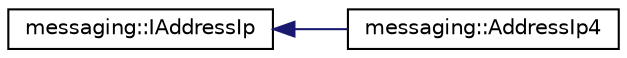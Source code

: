 digraph "Graphical Class Hierarchy"
{
 // LATEX_PDF_SIZE
  edge [fontname="Helvetica",fontsize="10",labelfontname="Helvetica",labelfontsize="10"];
  node [fontname="Helvetica",fontsize="10",shape=record];
  rankdir="LR";
  Node0 [label="messaging::IAddressIp",height=0.2,width=0.4,color="black", fillcolor="white", style="filled",URL="$classmessaging_1_1_i_address_ip.html",tooltip="Interface Class to handle IP Addressing."];
  Node0 -> Node1 [dir="back",color="midnightblue",fontsize="10",style="solid",fontname="Helvetica"];
  Node1 [label="messaging::AddressIp4",height=0.2,width=0.4,color="black", fillcolor="white", style="filled",URL="$classmessaging_1_1_address_ip4.html",tooltip="This class stores an IP version 4 network address for use by network code."];
}
